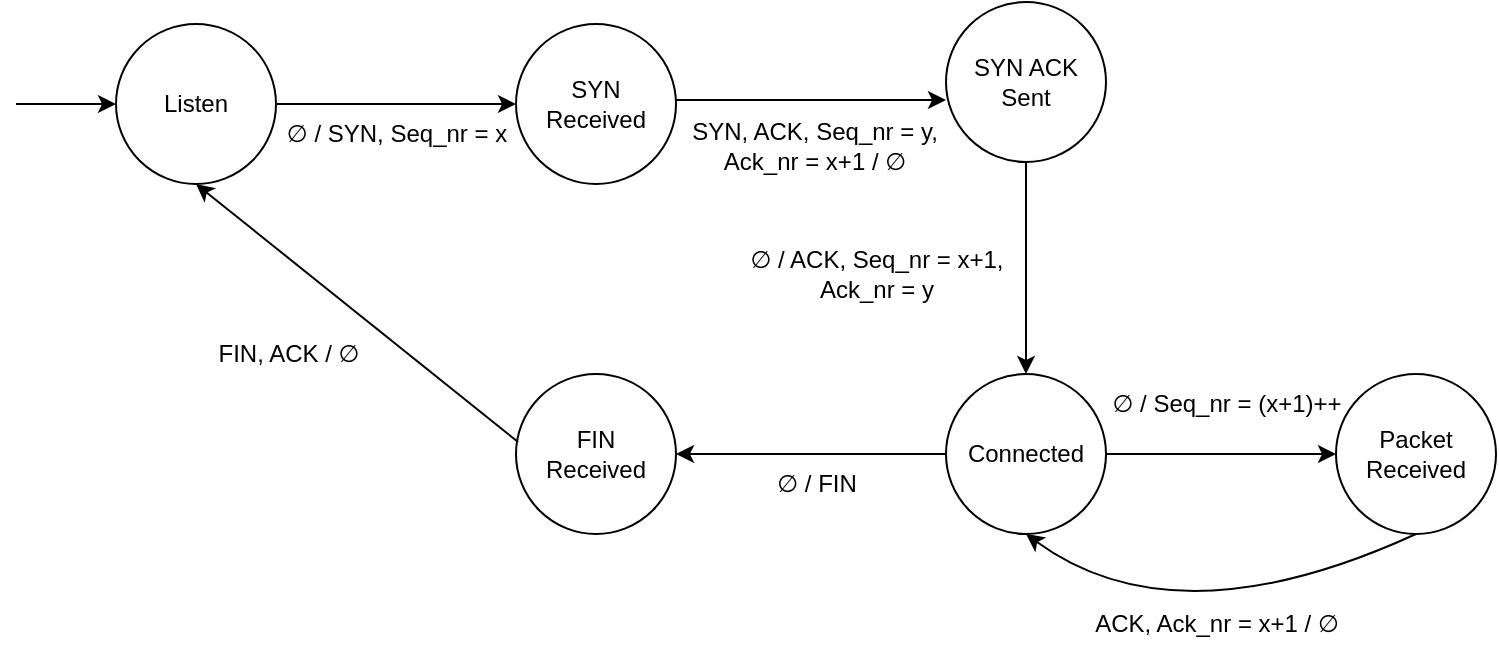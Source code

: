 <mxfile version="12.9.14" type="device"><diagram id="AfHdEW1uY-MDU84zg437" name="Page-1"><mxGraphModel dx="1662" dy="766" grid="1" gridSize="10" guides="1" tooltips="1" connect="1" arrows="1" fold="1" page="1" pageScale="1" pageWidth="850" pageHeight="1100" math="0" shadow="0"><root><mxCell id="0"/><mxCell id="1" parent="0"/><mxCell id="rCVhOuad-aHwPQZX2Dm9-1" value="Listen" style="ellipse;whiteSpace=wrap;html=1;aspect=fixed;" parent="1" vertex="1"><mxGeometry x="120" y="310" width="80" height="80" as="geometry"/></mxCell><mxCell id="rCVhOuad-aHwPQZX2Dm9-2" value="&lt;div&gt;SYN&lt;/div&gt;&lt;div&gt;Received&lt;br&gt;&lt;/div&gt;" style="ellipse;whiteSpace=wrap;html=1;aspect=fixed;" parent="1" vertex="1"><mxGeometry x="320" y="310" width="80" height="80" as="geometry"/></mxCell><mxCell id="rCVhOuad-aHwPQZX2Dm9-4" value="&lt;div&gt;FIN&lt;/div&gt;&lt;div&gt;Received&lt;br&gt;&lt;/div&gt;" style="ellipse;whiteSpace=wrap;html=1;aspect=fixed;" parent="1" vertex="1"><mxGeometry x="320" y="485" width="80" height="80" as="geometry"/></mxCell><mxCell id="rCVhOuad-aHwPQZX2Dm9-7" value="" style="endArrow=classic;html=1;entryX=0;entryY=0.5;entryDx=0;entryDy=0;" parent="1" target="rCVhOuad-aHwPQZX2Dm9-1" edge="1"><mxGeometry width="50" height="50" relative="1" as="geometry"><mxPoint x="70" y="350" as="sourcePoint"/><mxPoint x="80" y="360" as="targetPoint"/></mxGeometry></mxCell><mxCell id="rCVhOuad-aHwPQZX2Dm9-9" value="" style="endArrow=classic;html=1;exitX=1;exitY=0.5;exitDx=0;exitDy=0;entryX=0;entryY=0.5;entryDx=0;entryDy=0;" parent="1" source="rCVhOuad-aHwPQZX2Dm9-1" target="rCVhOuad-aHwPQZX2Dm9-2" edge="1"><mxGeometry width="50" height="50" relative="1" as="geometry"><mxPoint x="230" y="380" as="sourcePoint"/><mxPoint x="280" y="330" as="targetPoint"/></mxGeometry></mxCell><mxCell id="rCVhOuad-aHwPQZX2Dm9-10" value="&lt;div&gt;∅ / SYN, Seq_nr = x &lt;br&gt;&lt;/div&gt;" style="text;html=1;align=center;verticalAlign=middle;resizable=0;points=[];autosize=1;" parent="1" vertex="1"><mxGeometry x="195" y="355" width="130" height="20" as="geometry"/></mxCell><mxCell id="rCVhOuad-aHwPQZX2Dm9-17" value="" style="endArrow=classic;html=1;entryX=0;entryY=0.613;entryDx=0;entryDy=0;entryPerimeter=0;" parent="1" target="rCVhOuad-aHwPQZX2Dm9-43" edge="1"><mxGeometry width="50" height="50" relative="1" as="geometry"><mxPoint x="400" y="348" as="sourcePoint"/><mxPoint x="520" y="350" as="targetPoint"/></mxGeometry></mxCell><mxCell id="rCVhOuad-aHwPQZX2Dm9-28" value="&lt;div&gt;SYN, ACK, Seq_nr = y,&lt;/div&gt;&lt;div&gt;Ack_nr = x+1 / ∅&lt;/div&gt;" style="text;html=1;align=center;verticalAlign=middle;resizable=0;points=[];autosize=1;" parent="1" vertex="1"><mxGeometry x="399" y="356" width="140" height="30" as="geometry"/></mxCell><mxCell id="rCVhOuad-aHwPQZX2Dm9-32" value="" style="endArrow=classic;html=1;exitX=0.5;exitY=1;exitDx=0;exitDy=0;entryX=0.5;entryY=0;entryDx=0;entryDy=0;" parent="1" source="rCVhOuad-aHwPQZX2Dm9-43" target="rCVhOuad-aHwPQZX2Dm9-42" edge="1"><mxGeometry width="50" height="50" relative="1" as="geometry"><mxPoint x="560" y="390" as="sourcePoint"/><mxPoint x="590" y="440" as="targetPoint"/></mxGeometry></mxCell><mxCell id="rCVhOuad-aHwPQZX2Dm9-33" value="&lt;div&gt;∅ / FIN&lt;br&gt;&lt;/div&gt;" style="text;html=1;align=center;verticalAlign=middle;resizable=0;points=[];autosize=1;" parent="1" vertex="1"><mxGeometry x="440" y="530" width="60" height="20" as="geometry"/></mxCell><mxCell id="rCVhOuad-aHwPQZX2Dm9-42" value="&lt;div&gt;Connected&lt;/div&gt;" style="ellipse;whiteSpace=wrap;html=1;aspect=fixed;" parent="1" vertex="1"><mxGeometry x="535" y="485" width="80" height="80" as="geometry"/></mxCell><mxCell id="rCVhOuad-aHwPQZX2Dm9-43" value="&lt;div&gt;SYN ACK &lt;br&gt;&lt;/div&gt;&lt;div&gt;Sent&lt;br&gt;&lt;/div&gt;" style="ellipse;whiteSpace=wrap;html=1;aspect=fixed;" parent="1" vertex="1"><mxGeometry x="535" y="299" width="80" height="80" as="geometry"/></mxCell><mxCell id="rCVhOuad-aHwPQZX2Dm9-44" value="&lt;div&gt;∅ / ACK, Seq_nr = x+1,&lt;/div&gt;&lt;div&gt; Ack_nr = y &lt;/div&gt;" style="text;html=1;align=center;verticalAlign=middle;resizable=0;points=[];autosize=1;" parent="1" vertex="1"><mxGeometry x="430" y="420" width="140" height="30" as="geometry"/></mxCell><mxCell id="rCVhOuad-aHwPQZX2Dm9-50" value="" style="endArrow=classic;html=1;entryX=1;entryY=0.5;entryDx=0;entryDy=0;exitX=0;exitY=0.5;exitDx=0;exitDy=0;" parent="1" source="rCVhOuad-aHwPQZX2Dm9-42" target="rCVhOuad-aHwPQZX2Dm9-4" edge="1"><mxGeometry width="50" height="50" relative="1" as="geometry"><mxPoint x="410" y="600" as="sourcePoint"/><mxPoint x="460" y="550" as="targetPoint"/></mxGeometry></mxCell><mxCell id="rCVhOuad-aHwPQZX2Dm9-53" value="" style="endArrow=classic;html=1;entryX=0.5;entryY=1;entryDx=0;entryDy=0;exitX=0.013;exitY=0.425;exitDx=0;exitDy=0;exitPerimeter=0;" parent="1" source="rCVhOuad-aHwPQZX2Dm9-4" target="rCVhOuad-aHwPQZX2Dm9-1" edge="1"><mxGeometry width="50" height="50" relative="1" as="geometry"><mxPoint x="190" y="640" as="sourcePoint"/><mxPoint x="197" y="520" as="targetPoint"/></mxGeometry></mxCell><mxCell id="rCVhOuad-aHwPQZX2Dm9-55" value="" style="group" parent="1" vertex="1" connectable="0"><mxGeometry x="150" y="464.5" width="120" height="71" as="geometry"/></mxCell><mxCell id="rCVhOuad-aHwPQZX2Dm9-40" value="&lt;div&gt;FIN, ACK / ∅&lt;/div&gt;" style="text;html=1;align=center;verticalAlign=middle;resizable=0;points=[];autosize=1;rotation=0;" parent="rCVhOuad-aHwPQZX2Dm9-55" vertex="1"><mxGeometry x="11" width="90" height="20" as="geometry"/></mxCell><mxCell id="rCVhOuad-aHwPQZX2Dm9-58" value="∅ / Seq_nr = (x+1)++" style="text;html=1;align=center;verticalAlign=middle;resizable=0;points=[];autosize=1;" parent="1" vertex="1"><mxGeometry x="610" y="490" width="130" height="20" as="geometry"/></mxCell><mxCell id="rCVhOuad-aHwPQZX2Dm9-64" value="ACK, Ack_nr = x+1 / ∅" style="text;html=1;align=center;verticalAlign=middle;resizable=0;points=[];autosize=1;" parent="1" vertex="1"><mxGeometry x="600" y="600" width="140" height="20" as="geometry"/></mxCell><mxCell id="rCVhOuad-aHwPQZX2Dm9-65" value="Packet Received" style="ellipse;whiteSpace=wrap;html=1;aspect=fixed;" parent="1" vertex="1"><mxGeometry x="730" y="485" width="80" height="80" as="geometry"/></mxCell><mxCell id="rCVhOuad-aHwPQZX2Dm9-67" value="" style="endArrow=classic;html=1;exitX=1;exitY=0.5;exitDx=0;exitDy=0;entryX=0;entryY=0.5;entryDx=0;entryDy=0;" parent="1" source="rCVhOuad-aHwPQZX2Dm9-42" target="rCVhOuad-aHwPQZX2Dm9-65" edge="1"><mxGeometry width="50" height="50" relative="1" as="geometry"><mxPoint x="680" y="550" as="sourcePoint"/><mxPoint x="730" y="500" as="targetPoint"/></mxGeometry></mxCell><mxCell id="rCVhOuad-aHwPQZX2Dm9-74" value="" style="endArrow=classic;html=1;exitX=0.5;exitY=1;exitDx=0;exitDy=0;entryX=0.5;entryY=1;entryDx=0;entryDy=0;curved=1;" parent="1" source="rCVhOuad-aHwPQZX2Dm9-65" target="rCVhOuad-aHwPQZX2Dm9-42" edge="1"><mxGeometry width="50" height="50" relative="1" as="geometry"><mxPoint x="550" y="700" as="sourcePoint"/><mxPoint x="690" y="590" as="targetPoint"/><Array as="points"><mxPoint x="650" y="620"/></Array></mxGeometry></mxCell></root></mxGraphModel></diagram></mxfile>
